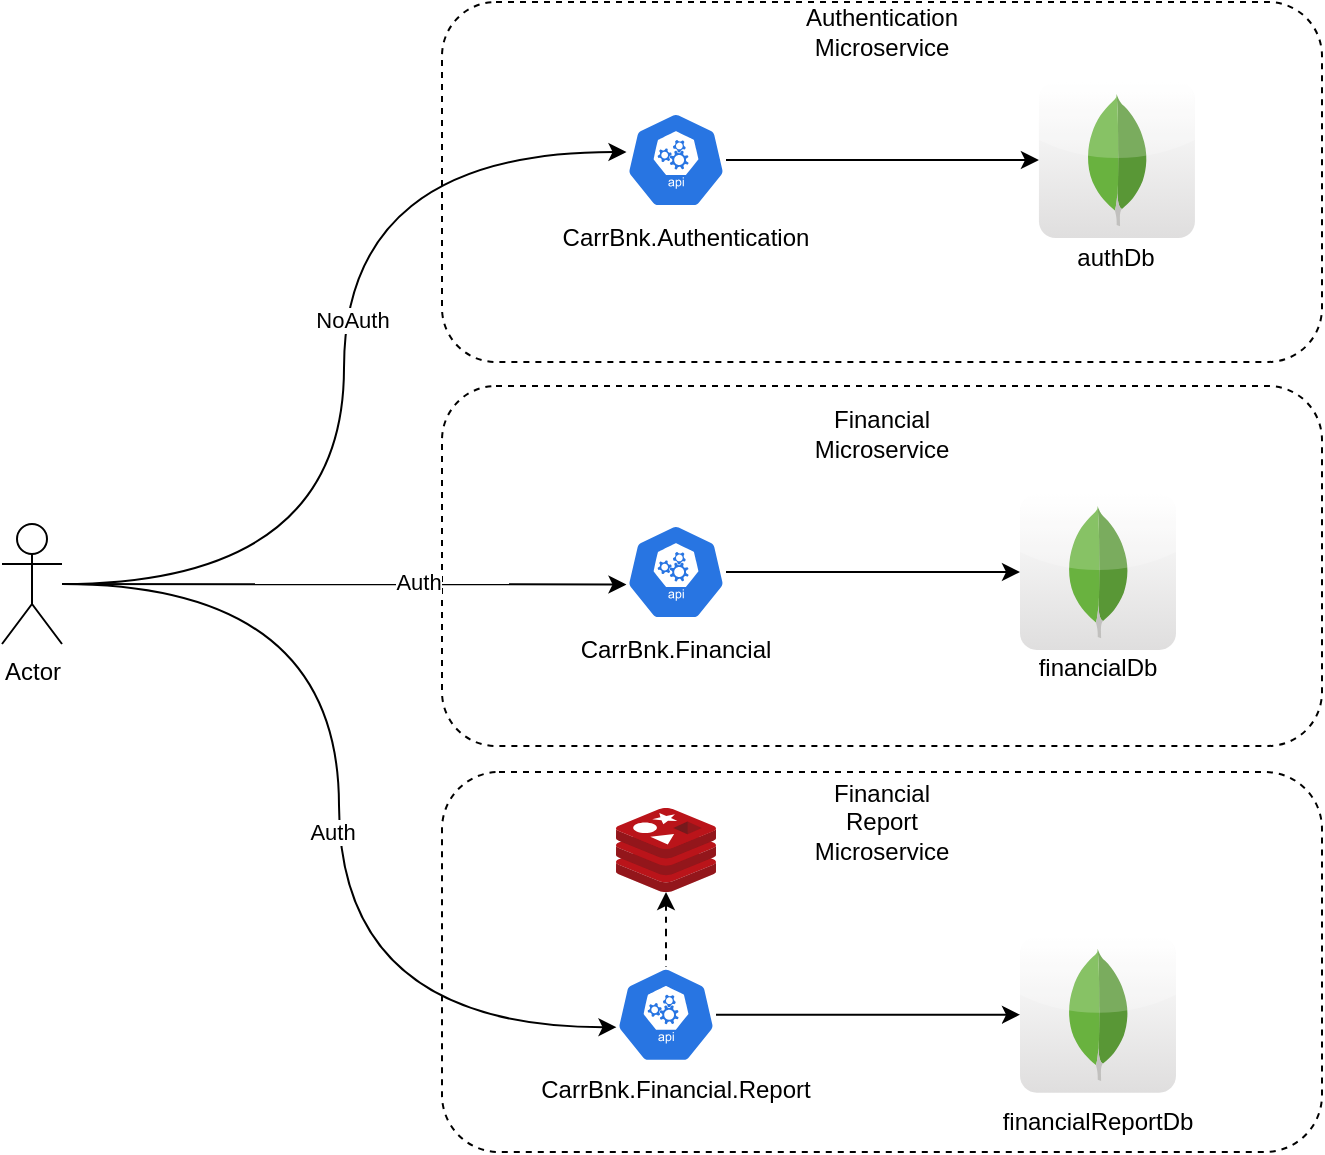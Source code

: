 <mxfile version="20.8.20" type="device"><diagram name="Página-1" id="UzIuWfmmEo9QJI7-zl1Y"><mxGraphModel dx="951" dy="686" grid="1" gridSize="10" guides="1" tooltips="1" connect="1" arrows="1" fold="1" page="1" pageScale="1" pageWidth="827" pageHeight="1169" math="0" shadow="0"><root><mxCell id="0"/><mxCell id="1" parent="0"/><mxCell id="e3LjGaGwn-YfOFaSV9-6-41" value="" style="rounded=1;whiteSpace=wrap;html=1;dashed=1;" parent="1" vertex="1"><mxGeometry x="310" y="653" width="440" height="190" as="geometry"/></mxCell><mxCell id="e3LjGaGwn-YfOFaSV9-6-42" value="Financial Report Microservice" style="text;html=1;strokeColor=none;fillColor=none;align=center;verticalAlign=middle;whiteSpace=wrap;rounded=0;" parent="1" vertex="1"><mxGeometry x="500" y="663" width="60" height="30" as="geometry"/></mxCell><mxCell id="e3LjGaGwn-YfOFaSV9-6-39" value="" style="rounded=1;whiteSpace=wrap;html=1;dashed=1;" parent="1" vertex="1"><mxGeometry x="310" y="460" width="440" height="180" as="geometry"/></mxCell><mxCell id="e3LjGaGwn-YfOFaSV9-6-40" value="Financial Microservice" style="text;html=1;strokeColor=none;fillColor=none;align=center;verticalAlign=middle;whiteSpace=wrap;rounded=0;" parent="1" vertex="1"><mxGeometry x="500" y="468.5" width="60" height="30" as="geometry"/></mxCell><mxCell id="e3LjGaGwn-YfOFaSV9-6-37" value="" style="rounded=1;whiteSpace=wrap;html=1;dashed=1;" parent="1" vertex="1"><mxGeometry x="310" y="268" width="440" height="180" as="geometry"/></mxCell><mxCell id="e3LjGaGwn-YfOFaSV9-6-8" style="edgeStyle=orthogonalEdgeStyle;rounded=0;orthogonalLoop=1;jettySize=auto;html=1;curved=1;entryX=0.005;entryY=0.417;entryDx=0;entryDy=0;entryPerimeter=0;" parent="1" source="e3LjGaGwn-YfOFaSV9-6-1" target="e3LjGaGwn-YfOFaSV9-6-2" edge="1"><mxGeometry relative="1" as="geometry"><mxPoint x="280" y="445" as="targetPoint"/></mxGeometry></mxCell><mxCell id="e3LjGaGwn-YfOFaSV9-6-11" value="NoAuth" style="edgeLabel;html=1;align=center;verticalAlign=middle;resizable=0;points=[];" parent="e3LjGaGwn-YfOFaSV9-6-8" vertex="1" connectable="0"><mxGeometry x="0.172" y="-4" relative="1" as="geometry"><mxPoint y="19" as="offset"/></mxGeometry></mxCell><mxCell id="e3LjGaGwn-YfOFaSV9-6-9" style="edgeStyle=orthogonalEdgeStyle;curved=1;rounded=0;orthogonalLoop=1;jettySize=auto;html=1;entryX=0.005;entryY=0.63;entryDx=0;entryDy=0;entryPerimeter=0;" parent="1" source="e3LjGaGwn-YfOFaSV9-6-1" target="e3LjGaGwn-YfOFaSV9-6-4" edge="1"><mxGeometry relative="1" as="geometry"><mxPoint x="330" y="553" as="targetPoint"/></mxGeometry></mxCell><mxCell id="e3LjGaGwn-YfOFaSV9-6-12" value="Auth" style="edgeLabel;html=1;align=center;verticalAlign=middle;resizable=0;points=[];" parent="e3LjGaGwn-YfOFaSV9-6-9" vertex="1" connectable="0"><mxGeometry x="0.256" y="1" relative="1" as="geometry"><mxPoint as="offset"/></mxGeometry></mxCell><mxCell id="e3LjGaGwn-YfOFaSV9-6-10" style="edgeStyle=orthogonalEdgeStyle;curved=1;rounded=0;orthogonalLoop=1;jettySize=auto;html=1;entryX=0.005;entryY=0.63;entryDx=0;entryDy=0;entryPerimeter=0;" parent="1" source="e3LjGaGwn-YfOFaSV9-6-1" target="e3LjGaGwn-YfOFaSV9-6-6" edge="1"><mxGeometry relative="1" as="geometry"/></mxCell><mxCell id="e3LjGaGwn-YfOFaSV9-6-13" value="Auth" style="edgeLabel;html=1;align=center;verticalAlign=middle;resizable=0;points=[];" parent="e3LjGaGwn-YfOFaSV9-6-10" vertex="1" connectable="0"><mxGeometry x="0.053" y="-4" relative="1" as="geometry"><mxPoint as="offset"/></mxGeometry></mxCell><mxCell id="e3LjGaGwn-YfOFaSV9-6-1" value="Actor" style="shape=umlActor;verticalLabelPosition=bottom;verticalAlign=top;html=1;outlineConnect=0;" parent="1" vertex="1"><mxGeometry x="90" y="529" width="30" height="60" as="geometry"/></mxCell><mxCell id="e3LjGaGwn-YfOFaSV9-6-25" style="edgeStyle=orthogonalEdgeStyle;curved=1;rounded=0;orthogonalLoop=1;jettySize=auto;html=1;" parent="1" source="e3LjGaGwn-YfOFaSV9-6-2" target="e3LjGaGwn-YfOFaSV9-6-15" edge="1"><mxGeometry relative="1" as="geometry"/></mxCell><mxCell id="e3LjGaGwn-YfOFaSV9-6-2" value="" style="sketch=0;html=1;dashed=0;whitespace=wrap;fillColor=#2875E2;strokeColor=#ffffff;points=[[0.005,0.63,0],[0.1,0.2,0],[0.9,0.2,0],[0.5,0,0],[0.995,0.63,0],[0.72,0.99,0],[0.5,1,0],[0.28,0.99,0]];verticalLabelPosition=bottom;align=center;verticalAlign=top;shape=mxgraph.kubernetes.icon;prIcon=api" parent="1" vertex="1"><mxGeometry x="402" y="323" width="50" height="48" as="geometry"/></mxCell><mxCell id="e3LjGaGwn-YfOFaSV9-6-3" value="CarrBnk.Authentication" style="text;html=1;strokeColor=none;fillColor=none;align=center;verticalAlign=middle;whiteSpace=wrap;rounded=0;" parent="1" vertex="1"><mxGeometry x="402" y="371" width="60" height="30" as="geometry"/></mxCell><mxCell id="e3LjGaGwn-YfOFaSV9-6-35" style="edgeStyle=orthogonalEdgeStyle;curved=1;rounded=0;orthogonalLoop=1;jettySize=auto;html=1;" parent="1" source="e3LjGaGwn-YfOFaSV9-6-4" target="e3LjGaGwn-YfOFaSV9-6-17" edge="1"><mxGeometry relative="1" as="geometry"/></mxCell><mxCell id="e3LjGaGwn-YfOFaSV9-6-4" value="" style="sketch=0;html=1;dashed=0;whitespace=wrap;fillColor=#2875E2;strokeColor=#ffffff;points=[[0.005,0.63,0],[0.1,0.2,0],[0.9,0.2,0],[0.5,0,0],[0.995,0.63,0],[0.72,0.99,0],[0.5,1,0],[0.28,0.99,0]];verticalLabelPosition=bottom;align=center;verticalAlign=top;shape=mxgraph.kubernetes.icon;prIcon=api" parent="1" vertex="1"><mxGeometry x="402" y="529" width="50" height="48" as="geometry"/></mxCell><mxCell id="e3LjGaGwn-YfOFaSV9-6-5" value="CarrBnk.Financial" style="text;html=1;strokeColor=none;fillColor=none;align=center;verticalAlign=middle;whiteSpace=wrap;rounded=0;" parent="1" vertex="1"><mxGeometry x="397" y="577" width="60" height="30" as="geometry"/></mxCell><mxCell id="e3LjGaGwn-YfOFaSV9-6-36" style="edgeStyle=orthogonalEdgeStyle;curved=1;rounded=0;orthogonalLoop=1;jettySize=auto;html=1;" parent="1" source="e3LjGaGwn-YfOFaSV9-6-6" target="e3LjGaGwn-YfOFaSV9-6-19" edge="1"><mxGeometry relative="1" as="geometry"/></mxCell><mxCell id="e3LjGaGwn-YfOFaSV9-6-6" value="" style="sketch=0;html=1;dashed=0;whitespace=wrap;fillColor=#2875E2;strokeColor=#ffffff;points=[[0.005,0.63,0],[0.1,0.2,0],[0.9,0.2,0],[0.5,0,0],[0.995,0.63,0],[0.72,0.99,0],[0.5,1,0],[0.28,0.99,0]];verticalLabelPosition=bottom;align=center;verticalAlign=top;shape=mxgraph.kubernetes.icon;prIcon=api" parent="1" vertex="1"><mxGeometry x="397" y="750.36" width="50" height="48" as="geometry"/></mxCell><mxCell id="e3LjGaGwn-YfOFaSV9-6-7" value="CarrBnk.Financial.Report" style="text;html=1;strokeColor=none;fillColor=none;align=center;verticalAlign=middle;whiteSpace=wrap;rounded=0;" parent="1" vertex="1"><mxGeometry x="397" y="798.36" width="60" height="28" as="geometry"/></mxCell><mxCell id="e3LjGaGwn-YfOFaSV9-6-15" value="" style="dashed=0;outlineConnect=0;html=1;align=center;labelPosition=center;verticalLabelPosition=bottom;verticalAlign=top;shape=mxgraph.webicons.mongodb;gradientColor=#DFDEDE" parent="1" vertex="1"><mxGeometry x="608.47" y="308" width="78" height="78" as="geometry"/></mxCell><mxCell id="e3LjGaGwn-YfOFaSV9-6-17" value="" style="dashed=0;outlineConnect=0;html=1;align=center;labelPosition=center;verticalLabelPosition=bottom;verticalAlign=top;shape=mxgraph.webicons.mongodb;gradientColor=#DFDEDE" parent="1" vertex="1"><mxGeometry x="599" y="514" width="78" height="78" as="geometry"/></mxCell><mxCell id="e3LjGaGwn-YfOFaSV9-6-19" value="" style="dashed=0;outlineConnect=0;html=1;align=center;labelPosition=center;verticalLabelPosition=bottom;verticalAlign=top;shape=mxgraph.webicons.mongodb;gradientColor=#DFDEDE" parent="1" vertex="1"><mxGeometry x="599" y="735.36" width="78" height="78" as="geometry"/></mxCell><mxCell id="e3LjGaGwn-YfOFaSV9-6-21" value="authDb" style="text;html=1;strokeColor=none;fillColor=none;align=center;verticalAlign=middle;whiteSpace=wrap;rounded=0;" parent="1" vertex="1"><mxGeometry x="617.47" y="381" width="60" height="30" as="geometry"/></mxCell><mxCell id="e3LjGaGwn-YfOFaSV9-6-22" value="financialDb" style="text;html=1;strokeColor=none;fillColor=none;align=center;verticalAlign=middle;whiteSpace=wrap;rounded=0;" parent="1" vertex="1"><mxGeometry x="608" y="586" width="60" height="30" as="geometry"/></mxCell><mxCell id="e3LjGaGwn-YfOFaSV9-6-23" value="financialReportDb" style="text;html=1;strokeColor=none;fillColor=none;align=center;verticalAlign=middle;whiteSpace=wrap;rounded=0;" parent="1" vertex="1"><mxGeometry x="608" y="813.36" width="60" height="30" as="geometry"/></mxCell><mxCell id="bqZBNXKTugsKG-XLsEVs-3" value="" style="edgeStyle=orthogonalEdgeStyle;rounded=0;orthogonalLoop=1;jettySize=auto;html=1;dashed=1;startArrow=classic;startFill=1;endArrow=none;endFill=0;entryX=0.5;entryY=0;entryDx=0;entryDy=0;entryPerimeter=0;" edge="1" parent="1" source="e3LjGaGwn-YfOFaSV9-6-32" target="e3LjGaGwn-YfOFaSV9-6-6"><mxGeometry relative="1" as="geometry"><mxPoint x="420" y="753" as="targetPoint"/></mxGeometry></mxCell><mxCell id="e3LjGaGwn-YfOFaSV9-6-32" value="" style="sketch=0;aspect=fixed;html=1;points=[];align=center;image;fontSize=12;image=img/lib/mscae/Cache_Redis_Product.svg;" parent="1" vertex="1"><mxGeometry x="397" y="671" width="50" height="42" as="geometry"/></mxCell><mxCell id="e3LjGaGwn-YfOFaSV9-6-38" value="Authentication Microservice" style="text;html=1;strokeColor=none;fillColor=none;align=center;verticalAlign=middle;whiteSpace=wrap;rounded=0;" parent="1" vertex="1"><mxGeometry x="500" y="268" width="60" height="30" as="geometry"/></mxCell></root></mxGraphModel></diagram></mxfile>